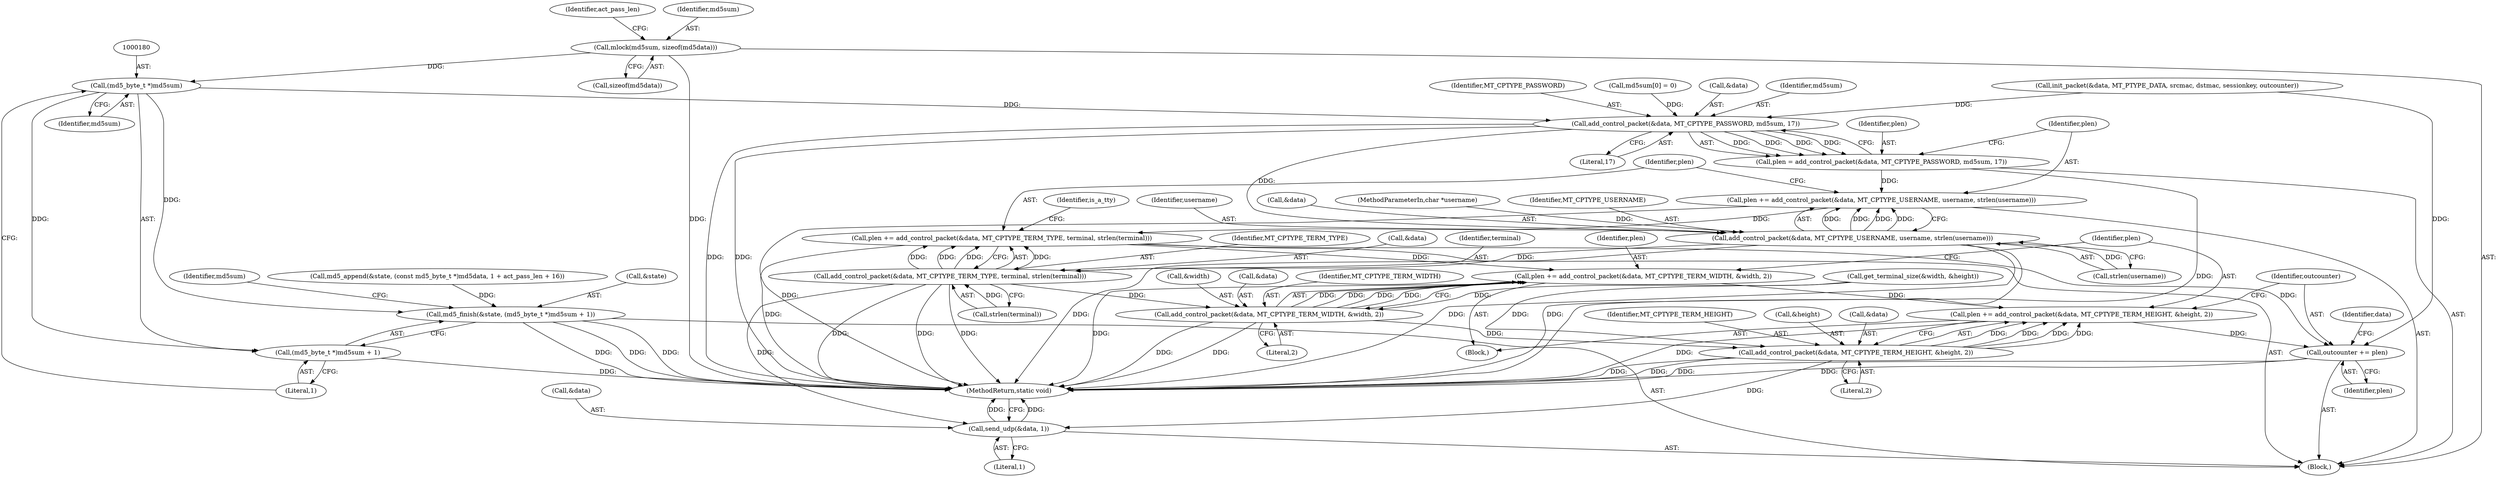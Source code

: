 digraph "0_MAC-Telnet_b69d11727d4f0f8cf719c79e3fb700f55ca03e9a_0@API" {
"1000133" [label="(Call,mlock(md5sum, sizeof(md5data)))"];
"1000179" [label="(Call,(md5_byte_t *)md5sum)"];
"1000175" [label="(Call,md5_finish(&state, (md5_byte_t *)md5sum + 1))"];
"1000178" [label="(Call,(md5_byte_t *)md5sum + 1)"];
"1000198" [label="(Call,add_control_packet(&data, MT_CPTYPE_PASSWORD, md5sum, 17))"];
"1000196" [label="(Call,plen = add_control_packet(&data, MT_CPTYPE_PASSWORD, md5sum, 17))"];
"1000204" [label="(Call,plen += add_control_packet(&data, MT_CPTYPE_USERNAME, username, strlen(username)))"];
"1000213" [label="(Call,plen += add_control_packet(&data, MT_CPTYPE_TERM_TYPE, terminal, strlen(terminal)))"];
"1000242" [label="(Call,plen += add_control_packet(&data, MT_CPTYPE_TERM_WIDTH, &width, 2))"];
"1000251" [label="(Call,plen += add_control_packet(&data, MT_CPTYPE_TERM_HEIGHT, &height, 2))"];
"1000260" [label="(Call,outcounter += plen)"];
"1000206" [label="(Call,add_control_packet(&data, MT_CPTYPE_USERNAME, username, strlen(username)))"];
"1000215" [label="(Call,add_control_packet(&data, MT_CPTYPE_TERM_TYPE, terminal, strlen(terminal)))"];
"1000244" [label="(Call,add_control_packet(&data, MT_CPTYPE_TERM_WIDTH, &width, 2))"];
"1000253" [label="(Call,add_control_packet(&data, MT_CPTYPE_TERM_HEIGHT, &height, 2))"];
"1000263" [label="(Call,send_udp(&data, 1))"];
"1000197" [label="(Identifier,plen)"];
"1000260" [label="(Call,outcounter += plen)"];
"1000243" [label="(Identifier,plen)"];
"1000219" [label="(Identifier,terminal)"];
"1000164" [label="(Call,md5_append(&state, (const md5_byte_t *)md5data, 1 + act_pass_len + 16))"];
"1000254" [label="(Call,&data)"];
"1000176" [label="(Call,&state)"];
"1000242" [label="(Call,plen += add_control_packet(&data, MT_CPTYPE_TERM_WIDTH, &width, 2))"];
"1000183" [label="(Call,md5sum[0] = 0)"];
"1000251" [label="(Call,plen += add_control_packet(&data, MT_CPTYPE_TERM_HEIGHT, &height, 2))"];
"1000245" [label="(Call,&data)"];
"1000179" [label="(Call,(md5_byte_t *)md5sum)"];
"1000263" [label="(Call,send_udp(&data, 1))"];
"1000214" [label="(Identifier,plen)"];
"1000218" [label="(Identifier,MT_CPTYPE_TERM_TYPE)"];
"1000256" [label="(Identifier,MT_CPTYPE_TERM_HEIGHT)"];
"1000233" [label="(Block,)"];
"1000266" [label="(Literal,1)"];
"1000206" [label="(Call,add_control_packet(&data, MT_CPTYPE_USERNAME, username, strlen(username)))"];
"1000248" [label="(Call,&width)"];
"1000207" [label="(Call,&data)"];
"1000213" [label="(Call,plen += add_control_packet(&data, MT_CPTYPE_TERM_TYPE, terminal, strlen(terminal)))"];
"1000107" [label="(MethodParameterIn,char *username)"];
"1000205" [label="(Identifier,plen)"];
"1000252" [label="(Identifier,plen)"];
"1000262" [label="(Identifier,plen)"];
"1000198" [label="(Call,add_control_packet(&data, MT_CPTYPE_PASSWORD, md5sum, 17))"];
"1000133" [label="(Call,mlock(md5sum, sizeof(md5data)))"];
"1000224" [label="(Identifier,is_a_tty)"];
"1000209" [label="(Identifier,MT_CPTYPE_USERNAME)"];
"1000203" [label="(Literal,17)"];
"1000109" [label="(Block,)"];
"1000226" [label="(Call,get_terminal_size(&width, &height))"];
"1000181" [label="(Identifier,md5sum)"];
"1000210" [label="(Identifier,username)"];
"1000244" [label="(Call,add_control_packet(&data, MT_CPTYPE_TERM_WIDTH, &width, 2))"];
"1000215" [label="(Call,add_control_packet(&data, MT_CPTYPE_TERM_TYPE, terminal, strlen(terminal)))"];
"1000253" [label="(Call,add_control_packet(&data, MT_CPTYPE_TERM_HEIGHT, &height, 2))"];
"1000178" [label="(Call,(md5_byte_t *)md5sum + 1)"];
"1000264" [label="(Call,&data)"];
"1000199" [label="(Call,&data)"];
"1000267" [label="(MethodReturn,static void)"];
"1000261" [label="(Identifier,outcounter)"];
"1000138" [label="(Identifier,act_pass_len)"];
"1000202" [label="(Identifier,md5sum)"];
"1000185" [label="(Identifier,md5sum)"];
"1000188" [label="(Call,init_packet(&data, MT_PTYPE_DATA, srcmac, dstmac, sessionkey, outcounter))"];
"1000265" [label="(Identifier,data)"];
"1000216" [label="(Call,&data)"];
"1000204" [label="(Call,plen += add_control_packet(&data, MT_CPTYPE_USERNAME, username, strlen(username)))"];
"1000220" [label="(Call,strlen(terminal))"];
"1000135" [label="(Call,sizeof(md5data))"];
"1000134" [label="(Identifier,md5sum)"];
"1000201" [label="(Identifier,MT_CPTYPE_PASSWORD)"];
"1000247" [label="(Identifier,MT_CPTYPE_TERM_WIDTH)"];
"1000259" [label="(Literal,2)"];
"1000196" [label="(Call,plen = add_control_packet(&data, MT_CPTYPE_PASSWORD, md5sum, 17))"];
"1000175" [label="(Call,md5_finish(&state, (md5_byte_t *)md5sum + 1))"];
"1000250" [label="(Literal,2)"];
"1000182" [label="(Literal,1)"];
"1000257" [label="(Call,&height)"];
"1000211" [label="(Call,strlen(username))"];
"1000133" -> "1000109"  [label="AST: "];
"1000133" -> "1000135"  [label="CFG: "];
"1000134" -> "1000133"  [label="AST: "];
"1000135" -> "1000133"  [label="AST: "];
"1000138" -> "1000133"  [label="CFG: "];
"1000133" -> "1000267"  [label="DDG: "];
"1000133" -> "1000179"  [label="DDG: "];
"1000179" -> "1000178"  [label="AST: "];
"1000179" -> "1000181"  [label="CFG: "];
"1000180" -> "1000179"  [label="AST: "];
"1000181" -> "1000179"  [label="AST: "];
"1000182" -> "1000179"  [label="CFG: "];
"1000179" -> "1000175"  [label="DDG: "];
"1000179" -> "1000178"  [label="DDG: "];
"1000179" -> "1000198"  [label="DDG: "];
"1000175" -> "1000109"  [label="AST: "];
"1000175" -> "1000178"  [label="CFG: "];
"1000176" -> "1000175"  [label="AST: "];
"1000178" -> "1000175"  [label="AST: "];
"1000185" -> "1000175"  [label="CFG: "];
"1000175" -> "1000267"  [label="DDG: "];
"1000175" -> "1000267"  [label="DDG: "];
"1000175" -> "1000267"  [label="DDG: "];
"1000164" -> "1000175"  [label="DDG: "];
"1000178" -> "1000182"  [label="CFG: "];
"1000182" -> "1000178"  [label="AST: "];
"1000178" -> "1000267"  [label="DDG: "];
"1000198" -> "1000196"  [label="AST: "];
"1000198" -> "1000203"  [label="CFG: "];
"1000199" -> "1000198"  [label="AST: "];
"1000201" -> "1000198"  [label="AST: "];
"1000202" -> "1000198"  [label="AST: "];
"1000203" -> "1000198"  [label="AST: "];
"1000196" -> "1000198"  [label="CFG: "];
"1000198" -> "1000267"  [label="DDG: "];
"1000198" -> "1000267"  [label="DDG: "];
"1000198" -> "1000196"  [label="DDG: "];
"1000198" -> "1000196"  [label="DDG: "];
"1000198" -> "1000196"  [label="DDG: "];
"1000198" -> "1000196"  [label="DDG: "];
"1000188" -> "1000198"  [label="DDG: "];
"1000183" -> "1000198"  [label="DDG: "];
"1000198" -> "1000206"  [label="DDG: "];
"1000196" -> "1000109"  [label="AST: "];
"1000197" -> "1000196"  [label="AST: "];
"1000205" -> "1000196"  [label="CFG: "];
"1000196" -> "1000267"  [label="DDG: "];
"1000196" -> "1000204"  [label="DDG: "];
"1000204" -> "1000109"  [label="AST: "];
"1000204" -> "1000206"  [label="CFG: "];
"1000205" -> "1000204"  [label="AST: "];
"1000206" -> "1000204"  [label="AST: "];
"1000214" -> "1000204"  [label="CFG: "];
"1000204" -> "1000267"  [label="DDG: "];
"1000206" -> "1000204"  [label="DDG: "];
"1000206" -> "1000204"  [label="DDG: "];
"1000206" -> "1000204"  [label="DDG: "];
"1000206" -> "1000204"  [label="DDG: "];
"1000204" -> "1000213"  [label="DDG: "];
"1000213" -> "1000109"  [label="AST: "];
"1000213" -> "1000215"  [label="CFG: "];
"1000214" -> "1000213"  [label="AST: "];
"1000215" -> "1000213"  [label="AST: "];
"1000224" -> "1000213"  [label="CFG: "];
"1000213" -> "1000267"  [label="DDG: "];
"1000215" -> "1000213"  [label="DDG: "];
"1000215" -> "1000213"  [label="DDG: "];
"1000215" -> "1000213"  [label="DDG: "];
"1000215" -> "1000213"  [label="DDG: "];
"1000213" -> "1000242"  [label="DDG: "];
"1000213" -> "1000260"  [label="DDG: "];
"1000242" -> "1000233"  [label="AST: "];
"1000242" -> "1000244"  [label="CFG: "];
"1000243" -> "1000242"  [label="AST: "];
"1000244" -> "1000242"  [label="AST: "];
"1000252" -> "1000242"  [label="CFG: "];
"1000242" -> "1000267"  [label="DDG: "];
"1000244" -> "1000242"  [label="DDG: "];
"1000244" -> "1000242"  [label="DDG: "];
"1000244" -> "1000242"  [label="DDG: "];
"1000244" -> "1000242"  [label="DDG: "];
"1000242" -> "1000251"  [label="DDG: "];
"1000251" -> "1000233"  [label="AST: "];
"1000251" -> "1000253"  [label="CFG: "];
"1000252" -> "1000251"  [label="AST: "];
"1000253" -> "1000251"  [label="AST: "];
"1000261" -> "1000251"  [label="CFG: "];
"1000251" -> "1000267"  [label="DDG: "];
"1000253" -> "1000251"  [label="DDG: "];
"1000253" -> "1000251"  [label="DDG: "];
"1000253" -> "1000251"  [label="DDG: "];
"1000253" -> "1000251"  [label="DDG: "];
"1000251" -> "1000260"  [label="DDG: "];
"1000260" -> "1000109"  [label="AST: "];
"1000260" -> "1000262"  [label="CFG: "];
"1000261" -> "1000260"  [label="AST: "];
"1000262" -> "1000260"  [label="AST: "];
"1000265" -> "1000260"  [label="CFG: "];
"1000260" -> "1000267"  [label="DDG: "];
"1000260" -> "1000267"  [label="DDG: "];
"1000188" -> "1000260"  [label="DDG: "];
"1000206" -> "1000211"  [label="CFG: "];
"1000207" -> "1000206"  [label="AST: "];
"1000209" -> "1000206"  [label="AST: "];
"1000210" -> "1000206"  [label="AST: "];
"1000211" -> "1000206"  [label="AST: "];
"1000206" -> "1000267"  [label="DDG: "];
"1000206" -> "1000267"  [label="DDG: "];
"1000206" -> "1000267"  [label="DDG: "];
"1000211" -> "1000206"  [label="DDG: "];
"1000107" -> "1000206"  [label="DDG: "];
"1000206" -> "1000215"  [label="DDG: "];
"1000215" -> "1000220"  [label="CFG: "];
"1000216" -> "1000215"  [label="AST: "];
"1000218" -> "1000215"  [label="AST: "];
"1000219" -> "1000215"  [label="AST: "];
"1000220" -> "1000215"  [label="AST: "];
"1000215" -> "1000267"  [label="DDG: "];
"1000215" -> "1000267"  [label="DDG: "];
"1000215" -> "1000267"  [label="DDG: "];
"1000220" -> "1000215"  [label="DDG: "];
"1000215" -> "1000244"  [label="DDG: "];
"1000215" -> "1000263"  [label="DDG: "];
"1000244" -> "1000250"  [label="CFG: "];
"1000245" -> "1000244"  [label="AST: "];
"1000247" -> "1000244"  [label="AST: "];
"1000248" -> "1000244"  [label="AST: "];
"1000250" -> "1000244"  [label="AST: "];
"1000244" -> "1000267"  [label="DDG: "];
"1000244" -> "1000267"  [label="DDG: "];
"1000226" -> "1000244"  [label="DDG: "];
"1000244" -> "1000253"  [label="DDG: "];
"1000253" -> "1000259"  [label="CFG: "];
"1000254" -> "1000253"  [label="AST: "];
"1000256" -> "1000253"  [label="AST: "];
"1000257" -> "1000253"  [label="AST: "];
"1000259" -> "1000253"  [label="AST: "];
"1000253" -> "1000267"  [label="DDG: "];
"1000253" -> "1000267"  [label="DDG: "];
"1000226" -> "1000253"  [label="DDG: "];
"1000253" -> "1000263"  [label="DDG: "];
"1000263" -> "1000109"  [label="AST: "];
"1000263" -> "1000266"  [label="CFG: "];
"1000264" -> "1000263"  [label="AST: "];
"1000266" -> "1000263"  [label="AST: "];
"1000267" -> "1000263"  [label="CFG: "];
"1000263" -> "1000267"  [label="DDG: "];
"1000263" -> "1000267"  [label="DDG: "];
}
